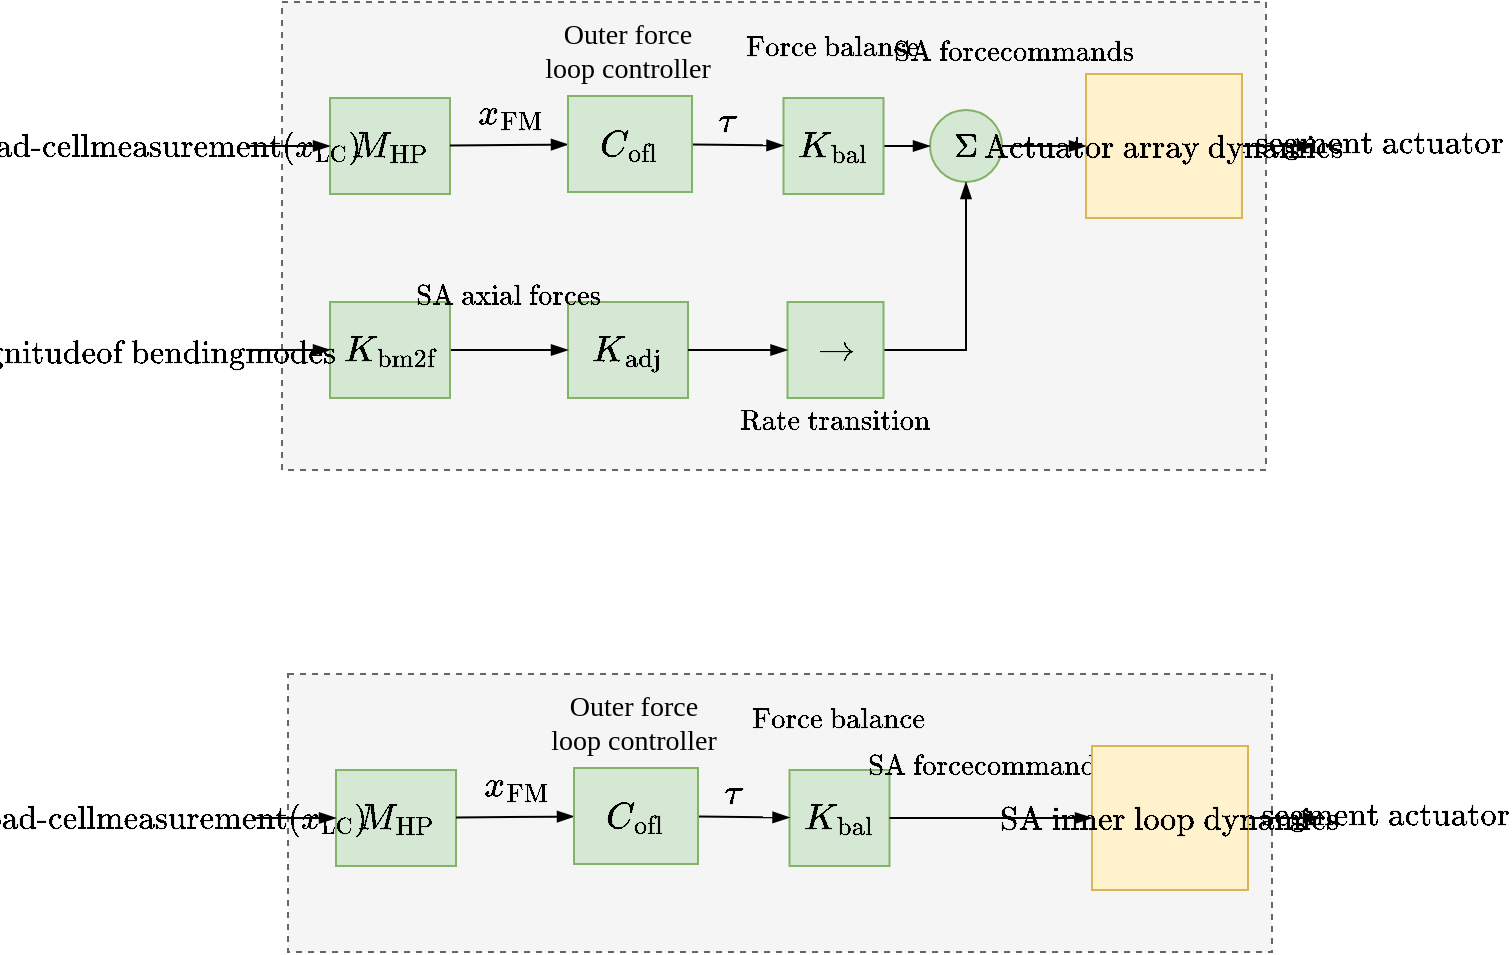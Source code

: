 <mxfile version="16.5.1" type="device"><diagram id="L4K-v60X7gQ5IoqPnUxB" name="Page-1"><mxGraphModel dx="772" dy="566" grid="1" gridSize="14" guides="1" tooltips="1" connect="1" arrows="1" fold="1" page="1" pageScale="0.8" pageWidth="1100" pageHeight="850" math="1" shadow="0" extFonts="Martel Sans^https://fonts.googleapis.com/css?family=Martel+Sans|Plex^https://fonts.googleapis.com/css?family=Plex"><root><mxCell id="0"/><mxCell id="1" parent="0"/><mxCell id="OLyDluA43yyCTtjO3QhE-7" value="" style="rounded=0;whiteSpace=wrap;html=1;fillColor=#f5f5f5;dashed=1;strokeColor=#666666;fontColor=#333333;" parent="1" vertex="1"><mxGeometry x="158" y="43" width="492" height="234" as="geometry"/></mxCell><mxCell id="ApiaJX87xlF5XkKZTW6m-35" value="&lt;font style=&quot;font-size: 18px&quot;&gt;$$K_\text{adj}$$&lt;/font&gt;" style="rounded=0;whiteSpace=wrap;html=1;fontFamily=Plex;FType=g;fontSize=18;fillColor=#d5e8d4;strokeColor=#82b366;" parent="1" vertex="1"><mxGeometry x="301" y="193" width="60" height="48" as="geometry"/></mxCell><mxCell id="ApiaJX87xlF5XkKZTW6m-20" value="&lt;font style=&quot;font-size: 14px&quot;&gt;$$\Sigma$$&lt;/font&gt;" style="ellipse;whiteSpace=wrap;html=1;aspect=fixed;fillColor=#d5e8d4;strokeColor=#82b366;" parent="1" vertex="1"><mxGeometry x="482" y="97" width="36" height="36" as="geometry"/></mxCell><mxCell id="53TetFsUt9L-Yfsxozt1-2" value="&lt;font style=&quot;font-size: 18px&quot;&gt;$$M_\text{HP}$$&lt;/font&gt;" style="rounded=0;whiteSpace=wrap;html=1;fontFamily=Plex;FType=g;fontSize=18;fillColor=#d5e8d4;strokeColor=#82b366;" parent="1" vertex="1"><mxGeometry x="182" y="91" width="60" height="48" as="geometry"/></mxCell><mxCell id="53TetFsUt9L-Yfsxozt1-3" value="" style="endArrow=blockThin;html=1;endFill=1;entryX=0;entryY=0.5;entryDx=0;entryDy=0;rounded=0;fontFamily=Plex;FType=g;fontSize=18;" parent="1" target="53TetFsUt9L-Yfsxozt1-2" edge="1"><mxGeometry x="68" y="31" width="50" height="50" as="geometry"><mxPoint x="140" y="115" as="sourcePoint"/><mxPoint x="112" y="121" as="targetPoint"/></mxGeometry></mxCell><mxCell id="53TetFsUt9L-Yfsxozt1-24" value="" style="edgeStyle=none;rounded=0;orthogonalLoop=1;jettySize=auto;html=1;endArrow=blockThin;endFill=1;fontFamily=Helvetica;fontSize=18;" parent="1" source="53TetFsUt9L-Yfsxozt1-2" target="53TetFsUt9L-Yfsxozt1-21" edge="1"><mxGeometry x="68" y="31" as="geometry"/></mxCell><mxCell id="ApiaJX87xlF5XkKZTW6m-31" style="edgeStyle=none;rounded=0;orthogonalLoop=1;jettySize=auto;html=1;exitX=1;exitY=0.5;exitDx=0;exitDy=0;entryX=0;entryY=0.5;entryDx=0;entryDy=0;endArrow=blockThin;endFill=1;" parent="1" source="53TetFsUt9L-Yfsxozt1-22" target="ApiaJX87xlF5XkKZTW6m-20" edge="1"><mxGeometry x="68" y="31" as="geometry"/></mxCell><mxCell id="53TetFsUt9L-Yfsxozt1-22" value="$$K_\text{bal}$$" style="rounded=0;whiteSpace=wrap;html=1;fontFamily=Plex;FType=g;fontSize=18;fillColor=#d5e8d4;strokeColor=#82b366;" parent="1" vertex="1"><mxGeometry x="408.75" y="91" width="50" height="48" as="geometry"/></mxCell><mxCell id="53TetFsUt9L-Yfsxozt1-25" value="" style="edgeStyle=none;rounded=0;orthogonalLoop=1;jettySize=auto;html=1;endArrow=blockThin;endFill=1;fontFamily=Helvetica;fontSize=18;" parent="1" source="53TetFsUt9L-Yfsxozt1-21" target="53TetFsUt9L-Yfsxozt1-22" edge="1"><mxGeometry x="68" y="31" as="geometry"/></mxCell><mxCell id="53TetFsUt9L-Yfsxozt1-28" value="" style="edgeStyle=none;rounded=0;orthogonalLoop=1;jettySize=auto;html=1;endArrow=blockThin;endFill=1;fontFamily=Helvetica;fontSize=18;" parent="1" source="OrUJe5RbhenMzZnZJHBm-5" edge="1"><mxGeometry x="68" y="31" as="geometry"><mxPoint x="674" y="115" as="targetPoint"/><mxPoint x="709" y="115" as="sourcePoint"/></mxGeometry></mxCell><mxCell id="OLyDluA43yyCTtjO3QhE-1" value="&lt;font style=&quot;font-size: 16px&quot;&gt;$$\text{HP}\\ \text{ load-cell}\\ \text{measurement}\\ (x_\text{LC})$$&lt;/font&gt;" style="text;html=1;strokeColor=none;fillColor=none;align=center;verticalAlign=middle;whiteSpace=wrap;rounded=0;fontFamily=Plex;fontSize=18;" parent="1" vertex="1"><mxGeometry x="56" y="92" width="60" height="46" as="geometry"/></mxCell><mxCell id="OLyDluA43yyCTtjO3QhE-2" value="$$x_\text{FM}$$&amp;nbsp;" style="text;html=1;strokeColor=none;fillColor=none;align=center;verticalAlign=middle;whiteSpace=wrap;rounded=0;fontFamily=Plex;fontSize=18;" parent="1" vertex="1"><mxGeometry x="253.5" y="79" width="36" height="60" as="geometry"/></mxCell><mxCell id="OLyDluA43yyCTtjO3QhE-4" value="$$\text{SA force}\\ \text{commands}$$" style="text;html=1;strokeColor=none;fillColor=none;align=center;verticalAlign=middle;whiteSpace=wrap;rounded=0;fontFamily=Plex;fontSize=14;" parent="1" vertex="1"><mxGeometry x="495" y="48.5" width="59" height="38" as="geometry"/></mxCell><mxCell id="OLyDluA43yyCTtjO3QhE-6" value="&lt;font style=&quot;font-size: 16px&quot;&gt;$$\text{M1 segment}\\\text{ actuator}\\\text{ forces}$$&lt;/font&gt;" style="text;html=1;strokeColor=none;fillColor=none;align=center;verticalAlign=middle;whiteSpace=wrap;rounded=0;fontFamily=Plex;fontSize=18;" parent="1" vertex="1"><mxGeometry x="686" y="79" width="60" height="68" as="geometry"/></mxCell><mxCell id="OrUJe5RbhenMzZnZJHBm-1" value="$$\tau$$" style="text;html=1;strokeColor=none;fillColor=none;align=center;verticalAlign=middle;whiteSpace=wrap;rounded=0;fontFamily=Plex;fontSize=18;" parent="1" vertex="1"><mxGeometry x="369" y="84" width="24" height="36" as="geometry"/></mxCell><mxCell id="OrUJe5RbhenMzZnZJHBm-5" value="&lt;font style=&quot;font-size: 16px&quot;&gt;$$\text{Actuator}\\\text{ array}\\\text{ dynamics}$$&lt;/font&gt;" style="rounded=0;whiteSpace=wrap;html=1;fontFamily=Plex;FType=g;fontSize=18;fillColor=#fff2cc;strokeColor=#d6b656;" parent="1" vertex="1"><mxGeometry x="560" y="79" width="78" height="72" as="geometry"/></mxCell><mxCell id="ApiaJX87xlF5XkKZTW6m-1" value="" style="endArrow=blockThin;html=1;endFill=1;entryX=0;entryY=0.5;entryDx=0;entryDy=0;rounded=0;fontFamily=Plex;FType=g;fontSize=18;" parent="1" target="ApiaJX87xlF5XkKZTW6m-2" edge="1"><mxGeometry x="68" y="61" width="50" height="50" as="geometry"><mxPoint x="140" y="217" as="sourcePoint"/><mxPoint x="200" y="121" as="targetPoint"/></mxGeometry></mxCell><mxCell id="ApiaJX87xlF5XkKZTW6m-36" style="edgeStyle=none;rounded=0;orthogonalLoop=1;jettySize=auto;html=1;exitX=1;exitY=0.5;exitDx=0;exitDy=0;endArrow=blockThin;endFill=1;" parent="1" source="ApiaJX87xlF5XkKZTW6m-2" target="ApiaJX87xlF5XkKZTW6m-35" edge="1"><mxGeometry x="68" y="31" as="geometry"/></mxCell><mxCell id="ApiaJX87xlF5XkKZTW6m-2" value="&lt;font style=&quot;font-size: 18px&quot;&gt;$$K_\text{bm2f}$$&lt;/font&gt;" style="rounded=0;whiteSpace=wrap;html=1;fontFamily=Plex;FType=g;fontSize=18;fillColor=#d5e8d4;strokeColor=#82b366;" parent="1" vertex="1"><mxGeometry x="182" y="193" width="60" height="48" as="geometry"/></mxCell><mxCell id="ApiaJX87xlF5XkKZTW6m-3" value="&lt;font style=&quot;font-size: 16px&quot;&gt;$$\text{Magnitude}\\ \text{of bending}\\ \text{modes}$$&lt;/font&gt;" style="text;html=1;strokeColor=none;fillColor=none;align=center;verticalAlign=middle;whiteSpace=wrap;rounded=0;fontFamily=Plex;fontSize=18;" parent="1" vertex="1"><mxGeometry x="56" y="195" width="60" height="46" as="geometry"/></mxCell><mxCell id="ApiaJX87xlF5XkKZTW6m-5" value="$$\text{Force}\\\text{ balance}$$" style="text;html=1;strokeColor=none;fillColor=none;align=center;verticalAlign=middle;whiteSpace=wrap;rounded=0;fontFamily=Plex;fontSize=14;" parent="1" vertex="1"><mxGeometry x="395.25" y="42" width="77" height="48" as="geometry"/></mxCell><mxCell id="53TetFsUt9L-Yfsxozt1-21" value="&lt;font style=&quot;font-size: 18px&quot;&gt;$$C_{\text{ofl}}$$&lt;/font&gt;" style="rounded=0;whiteSpace=wrap;html=1;fontFamily=Plex;FType=g;fontSize=18;fillColor=#d5e8d4;strokeColor=#82b366;" parent="1" vertex="1"><mxGeometry x="301" y="90" width="62" height="48" as="geometry"/></mxCell><mxCell id="53TetFsUt9L-Yfsxozt1-31" value="Outer force loop controller" style="text;html=1;strokeColor=none;fillColor=none;align=center;verticalAlign=middle;whiteSpace=wrap;rounded=0;fontFamily=Plex;fontSize=14;" parent="1" vertex="1"><mxGeometry x="286" y="43" width="90" height="49" as="geometry"/></mxCell><mxCell id="ApiaJX87xlF5XkKZTW6m-32" value="" style="edgeStyle=none;rounded=0;orthogonalLoop=1;jettySize=auto;html=1;endArrow=blockThin;endFill=1;fontFamily=Helvetica;fontSize=18;entryX=0.5;entryY=1;entryDx=0;entryDy=0;exitX=1;exitY=0.5;exitDx=0;exitDy=0;" parent="1" source="S-7Hwpcs4Shk9MSId0Q7-1" target="ApiaJX87xlF5XkKZTW6m-20" edge="1"><mxGeometry x="68" y="31" as="geometry"><mxPoint x="482" y="187" as="sourcePoint"/><mxPoint x="506" y="139" as="targetPoint"/><Array as="points"><mxPoint x="500" y="217"/></Array></mxGeometry></mxCell><mxCell id="ApiaJX87xlF5XkKZTW6m-33" style="edgeStyle=none;rounded=0;orthogonalLoop=1;jettySize=auto;html=1;exitX=1;exitY=0.5;exitDx=0;exitDy=0;entryX=0;entryY=0.5;entryDx=0;entryDy=0;endArrow=blockThin;endFill=1;" parent="1" source="ApiaJX87xlF5XkKZTW6m-20" target="OrUJe5RbhenMzZnZJHBm-5" edge="1"><mxGeometry x="68" y="31" as="geometry"><mxPoint x="470" y="127" as="sourcePoint"/><mxPoint x="494" y="127" as="targetPoint"/></mxGeometry></mxCell><mxCell id="ApiaJX87xlF5XkKZTW6m-37" value="$$\text{SA axial}\\\text{ forces}$$" style="text;html=1;strokeColor=none;fillColor=none;align=center;verticalAlign=middle;whiteSpace=wrap;rounded=0;fontFamily=Plex;fontSize=14;" parent="1" vertex="1"><mxGeometry x="242" y="163" width="59" height="54" as="geometry"/></mxCell><mxCell id="S-7Hwpcs4Shk9MSId0Q7-1" value="&lt;font style=&quot;font-size: 18px&quot;&gt;$$\rightarrow$$&lt;/font&gt;" style="rounded=0;whiteSpace=wrap;html=1;fontFamily=Plex;FType=g;fontSize=18;fillColor=#d5e8d4;strokeColor=#82b366;" parent="1" vertex="1"><mxGeometry x="410.75" y="193" width="48" height="48" as="geometry"/></mxCell><mxCell id="S-7Hwpcs4Shk9MSId0Q7-2" style="edgeStyle=none;rounded=0;orthogonalLoop=1;jettySize=auto;html=1;exitX=1;exitY=0.5;exitDx=0;exitDy=0;entryX=0;entryY=0.5;entryDx=0;entryDy=0;endArrow=blockThin;endFill=1;" parent="1" source="ApiaJX87xlF5XkKZTW6m-35" edge="1"><mxGeometry x="80" y="73" as="geometry"><mxPoint x="530" y="157" as="sourcePoint"/><mxPoint x="410.75" y="217" as="targetPoint"/></mxGeometry></mxCell><mxCell id="S-7Hwpcs4Shk9MSId0Q7-3" value="$$\text{Rate transition}$$" style="text;html=1;strokeColor=none;fillColor=none;align=center;verticalAlign=middle;whiteSpace=wrap;rounded=0;fontFamily=Plex;fontSize=14;" parent="1" vertex="1"><mxGeometry x="391.5" y="229" width="84.5" height="48" as="geometry"/></mxCell><mxCell id="iC28IO9M-AGGOxbtoEB0-1" value="" style="rounded=0;whiteSpace=wrap;html=1;fillColor=#f5f5f5;dashed=1;strokeColor=#666666;fontColor=#333333;" parent="1" vertex="1"><mxGeometry x="161" y="379" width="492" height="139" as="geometry"/></mxCell><mxCell id="iC28IO9M-AGGOxbtoEB0-4" value="&lt;font style=&quot;font-size: 18px&quot;&gt;$$M_\text{HP}$$&lt;/font&gt;" style="rounded=0;whiteSpace=wrap;html=1;fontFamily=Plex;FType=g;fontSize=18;fillColor=#d5e8d4;strokeColor=#82b366;" parent="1" vertex="1"><mxGeometry x="185" y="427" width="60" height="48" as="geometry"/></mxCell><mxCell id="iC28IO9M-AGGOxbtoEB0-5" value="" style="endArrow=blockThin;html=1;endFill=1;entryX=0;entryY=0.5;entryDx=0;entryDy=0;rounded=0;fontFamily=Plex;FType=g;fontSize=18;" parent="1" target="iC28IO9M-AGGOxbtoEB0-4" edge="1"><mxGeometry x="71" y="367" width="50" height="50" as="geometry"><mxPoint x="143" y="451" as="sourcePoint"/><mxPoint x="115" y="457" as="targetPoint"/></mxGeometry></mxCell><mxCell id="iC28IO9M-AGGOxbtoEB0-6" value="" style="edgeStyle=none;rounded=0;orthogonalLoop=1;jettySize=auto;html=1;endArrow=blockThin;endFill=1;fontFamily=Helvetica;fontSize=18;" parent="1" source="iC28IO9M-AGGOxbtoEB0-4" target="iC28IO9M-AGGOxbtoEB0-22" edge="1"><mxGeometry x="71" y="367" as="geometry"/></mxCell><mxCell id="iC28IO9M-AGGOxbtoEB0-8" value="$$K_\text{bal}$$" style="rounded=0;whiteSpace=wrap;html=1;fontFamily=Plex;FType=g;fontSize=18;fillColor=#d5e8d4;strokeColor=#82b366;" parent="1" vertex="1"><mxGeometry x="411.75" y="427" width="50" height="48" as="geometry"/></mxCell><mxCell id="iC28IO9M-AGGOxbtoEB0-9" value="" style="edgeStyle=none;rounded=0;orthogonalLoop=1;jettySize=auto;html=1;endArrow=blockThin;endFill=1;fontFamily=Helvetica;fontSize=18;" parent="1" source="iC28IO9M-AGGOxbtoEB0-22" target="iC28IO9M-AGGOxbtoEB0-8" edge="1"><mxGeometry x="71" y="367" as="geometry"/></mxCell><mxCell id="iC28IO9M-AGGOxbtoEB0-10" value="" style="edgeStyle=none;rounded=0;orthogonalLoop=1;jettySize=auto;html=1;endArrow=blockThin;endFill=1;fontFamily=Helvetica;fontSize=18;" parent="1" source="iC28IO9M-AGGOxbtoEB0-16" edge="1"><mxGeometry x="71" y="367" as="geometry"><mxPoint x="677" y="451" as="targetPoint"/><mxPoint x="712" y="451" as="sourcePoint"/></mxGeometry></mxCell><mxCell id="iC28IO9M-AGGOxbtoEB0-11" value="&lt;font style=&quot;font-size: 16px&quot;&gt;$$\text{HP}\\ \text{ load-cell}\\ \text{measurement}\\ (x_\text{LC})$$&lt;/font&gt;" style="text;html=1;strokeColor=none;fillColor=none;align=center;verticalAlign=middle;whiteSpace=wrap;rounded=0;fontFamily=Plex;fontSize=18;" parent="1" vertex="1"><mxGeometry x="59" y="428" width="60" height="46" as="geometry"/></mxCell><mxCell id="iC28IO9M-AGGOxbtoEB0-12" value="$$x_\text{FM}$$&amp;nbsp;" style="text;html=1;strokeColor=none;fillColor=none;align=center;verticalAlign=middle;whiteSpace=wrap;rounded=0;fontFamily=Plex;fontSize=18;" parent="1" vertex="1"><mxGeometry x="256.5" y="415" width="36" height="60" as="geometry"/></mxCell><mxCell id="iC28IO9M-AGGOxbtoEB0-13" value="$$\text{SA force}\\ \text{commands}$$" style="text;html=1;strokeColor=none;fillColor=none;align=center;verticalAlign=middle;whiteSpace=wrap;rounded=0;fontFamily=Plex;fontSize=14;" parent="1" vertex="1"><mxGeometry x="482" y="406" width="59" height="38" as="geometry"/></mxCell><mxCell id="iC28IO9M-AGGOxbtoEB0-14" value="&lt;font style=&quot;font-size: 16px&quot;&gt;$$\text{M1 segment}\\\text{ actuator}\\\text{ forces}$$&lt;/font&gt;" style="text;html=1;strokeColor=none;fillColor=none;align=center;verticalAlign=middle;whiteSpace=wrap;rounded=0;fontFamily=Plex;fontSize=18;" parent="1" vertex="1"><mxGeometry x="689" y="415" width="60" height="68" as="geometry"/></mxCell><mxCell id="iC28IO9M-AGGOxbtoEB0-15" value="$$\tau$$" style="text;html=1;strokeColor=none;fillColor=none;align=center;verticalAlign=middle;whiteSpace=wrap;rounded=0;fontFamily=Plex;fontSize=18;" parent="1" vertex="1"><mxGeometry x="372" y="420" width="24" height="36" as="geometry"/></mxCell><mxCell id="iC28IO9M-AGGOxbtoEB0-16" value="&lt;font style=&quot;font-size: 16px&quot;&gt;$$\text{SA}\\\text{ inner loop}\\\text{ dynamics}$$&lt;/font&gt;" style="rounded=0;whiteSpace=wrap;html=1;fontFamily=Plex;FType=g;fontSize=18;fillColor=#fff2cc;strokeColor=#d6b656;" parent="1" vertex="1"><mxGeometry x="563" y="415" width="78" height="72" as="geometry"/></mxCell><mxCell id="iC28IO9M-AGGOxbtoEB0-21" value="$$\text{Force}\\\text{ balance}$$" style="text;html=1;strokeColor=none;fillColor=none;align=center;verticalAlign=middle;whiteSpace=wrap;rounded=0;fontFamily=Plex;fontSize=14;" parent="1" vertex="1"><mxGeometry x="398.25" y="378" width="77" height="48" as="geometry"/></mxCell><mxCell id="iC28IO9M-AGGOxbtoEB0-22" value="&lt;font style=&quot;font-size: 18px&quot;&gt;$$C_{\text{ofl}}$$&lt;/font&gt;" style="rounded=0;whiteSpace=wrap;html=1;fontFamily=Plex;FType=g;fontSize=18;fillColor=#d5e8d4;strokeColor=#82b366;" parent="1" vertex="1"><mxGeometry x="304" y="426" width="62" height="48" as="geometry"/></mxCell><mxCell id="iC28IO9M-AGGOxbtoEB0-23" value="Outer force loop controller" style="text;html=1;strokeColor=none;fillColor=none;align=center;verticalAlign=middle;whiteSpace=wrap;rounded=0;fontFamily=Plex;fontSize=14;" parent="1" vertex="1"><mxGeometry x="289" y="379" width="90" height="49" as="geometry"/></mxCell><mxCell id="iC28IO9M-AGGOxbtoEB0-25" style="edgeStyle=none;rounded=0;orthogonalLoop=1;jettySize=auto;html=1;exitX=1;exitY=0.5;exitDx=0;exitDy=0;entryX=0;entryY=0.5;entryDx=0;entryDy=0;endArrow=blockThin;endFill=1;" parent="1" source="iC28IO9M-AGGOxbtoEB0-8" target="iC28IO9M-AGGOxbtoEB0-16" edge="1"><mxGeometry x="71" y="367" as="geometry"><mxPoint x="521" y="451" as="sourcePoint"/><mxPoint x="497" y="463" as="targetPoint"/></mxGeometry></mxCell></root></mxGraphModel></diagram></mxfile>